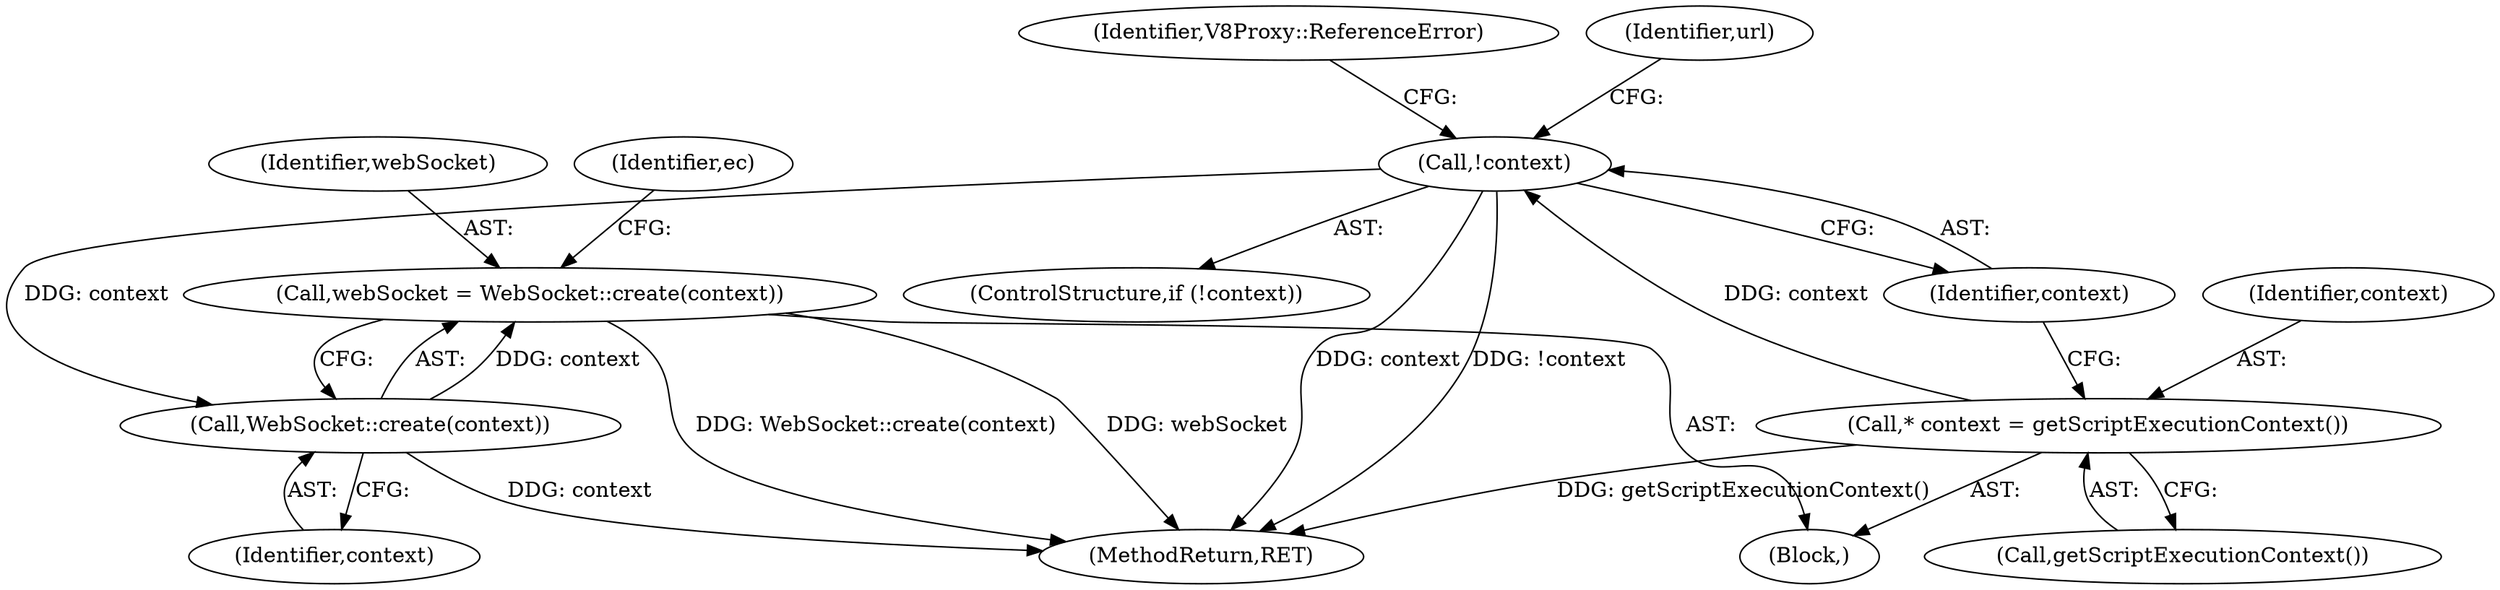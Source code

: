 digraph "0_Chrome_e9372a1bfd3588a80fcf49aa07321f0971dd6091_67@API" {
"1000164" [label="(Call,webSocket = WebSocket::create(context))"];
"1000166" [label="(Call,WebSocket::create(context))"];
"1000150" [label="(Call,!context)"];
"1000146" [label="(Call,* context = getScriptExecutionContext())"];
"1000148" [label="(Call,getScriptExecutionContext())"];
"1000154" [label="(Identifier,V8Proxy::ReferenceError)"];
"1000150" [label="(Call,!context)"];
"1000149" [label="(ControlStructure,if (!context))"];
"1000146" [label="(Call,* context = getScriptExecutionContext())"];
"1000151" [label="(Identifier,context)"];
"1000166" [label="(Call,WebSocket::create(context))"];
"1000159" [label="(Identifier,url)"];
"1000164" [label="(Call,webSocket = WebSocket::create(context))"];
"1000147" [label="(Identifier,context)"];
"1000102" [label="(Block,)"];
"1000262" [label="(MethodReturn,RET)"];
"1000165" [label="(Identifier,webSocket)"];
"1000167" [label="(Identifier,context)"];
"1000170" [label="(Identifier,ec)"];
"1000164" -> "1000102"  [label="AST: "];
"1000164" -> "1000166"  [label="CFG: "];
"1000165" -> "1000164"  [label="AST: "];
"1000166" -> "1000164"  [label="AST: "];
"1000170" -> "1000164"  [label="CFG: "];
"1000164" -> "1000262"  [label="DDG: WebSocket::create(context)"];
"1000164" -> "1000262"  [label="DDG: webSocket"];
"1000166" -> "1000164"  [label="DDG: context"];
"1000166" -> "1000167"  [label="CFG: "];
"1000167" -> "1000166"  [label="AST: "];
"1000166" -> "1000262"  [label="DDG: context"];
"1000150" -> "1000166"  [label="DDG: context"];
"1000150" -> "1000149"  [label="AST: "];
"1000150" -> "1000151"  [label="CFG: "];
"1000151" -> "1000150"  [label="AST: "];
"1000154" -> "1000150"  [label="CFG: "];
"1000159" -> "1000150"  [label="CFG: "];
"1000150" -> "1000262"  [label="DDG: context"];
"1000150" -> "1000262"  [label="DDG: !context"];
"1000146" -> "1000150"  [label="DDG: context"];
"1000146" -> "1000102"  [label="AST: "];
"1000146" -> "1000148"  [label="CFG: "];
"1000147" -> "1000146"  [label="AST: "];
"1000148" -> "1000146"  [label="AST: "];
"1000151" -> "1000146"  [label="CFG: "];
"1000146" -> "1000262"  [label="DDG: getScriptExecutionContext()"];
}
